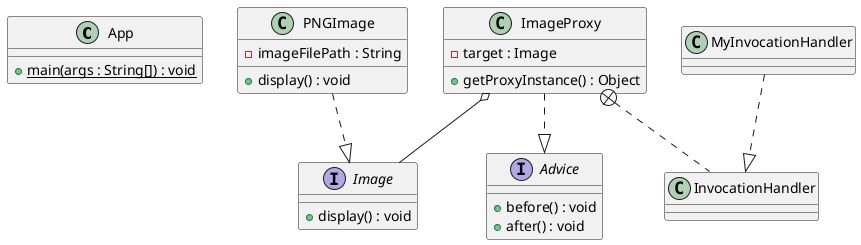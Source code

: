 @startuml

class App {
    + main(args : String[]) {static} : void
}

interface Image {
    + display() : void
}

interface Advice {
    + before() : void
    + after() : void
}

class PNGImage {
    - imageFilePath : String
    + display() : void
}

class ImageProxy {
    - target : Image
    + getProxyInstance() : Object
}

ImageProxy +.. InvocationHandler
MyInvocationHandler ..|> InvocationHandler
ImageProxy o-- Image
ImageProxy ..|> Advice
PNGImage ..|> Image

@enduml